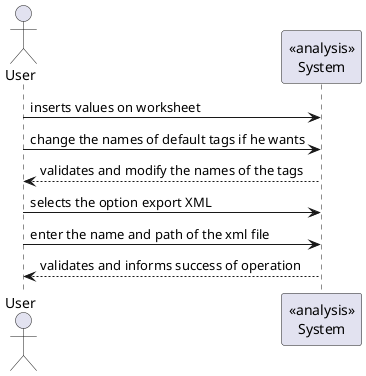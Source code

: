 @startuml doc-files/lang08.3_Export_analysis.png

actor User
participant "<<analysis>>\nSystem" as System


User -> System: inserts values on worksheet
User -> System: change the names of default tags if he wants
User <-- System: validates and modify the names of the tags
User -> System: selects the option export XML
User -> System: enter the name and path of the xml file
User <-- System: validates and informs success of operation


@enduml